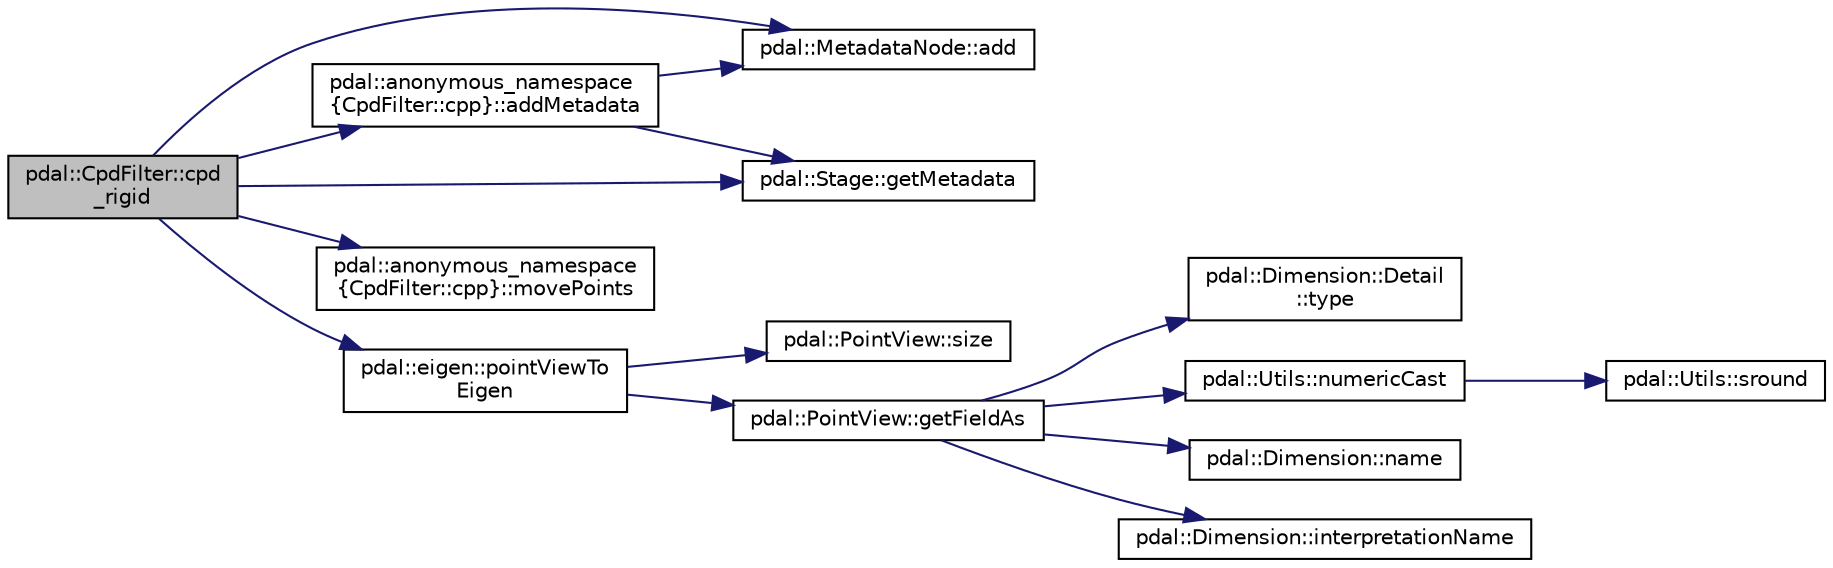digraph "pdal::CpdFilter::cpd_rigid"
{
  edge [fontname="Helvetica",fontsize="10",labelfontname="Helvetica",labelfontsize="10"];
  node [fontname="Helvetica",fontsize="10",shape=record];
  rankdir="LR";
  Node1 [label="pdal::CpdFilter::cpd\l_rigid",height=0.2,width=0.4,color="black", fillcolor="grey75", style="filled", fontcolor="black"];
  Node1 -> Node2 [color="midnightblue",fontsize="10",style="solid",fontname="Helvetica"];
  Node2 [label="pdal::MetadataNode::add",height=0.2,width=0.4,color="black", fillcolor="white", style="filled",URL="$classpdal_1_1MetadataNode.html#af2c1c5d91f6ab47a804aa8a0a1b043c2"];
  Node1 -> Node3 [color="midnightblue",fontsize="10",style="solid",fontname="Helvetica"];
  Node3 [label="pdal::anonymous_namespace\l\{CpdFilter::cpp\}::addMetadata",height=0.2,width=0.4,color="black", fillcolor="white", style="filled",URL="$namespacepdal_1_1anonymous__namespace_02CpdFilter_8cpp_03.html#aef63bff6713673839835a68823132c33"];
  Node3 -> Node4 [color="midnightblue",fontsize="10",style="solid",fontname="Helvetica"];
  Node4 [label="pdal::Stage::getMetadata",height=0.2,width=0.4,color="black", fillcolor="white", style="filled",URL="$classpdal_1_1Stage.html#a03070b4d2496f6c0993fb0dfe16cc8e0"];
  Node3 -> Node2 [color="midnightblue",fontsize="10",style="solid",fontname="Helvetica"];
  Node1 -> Node4 [color="midnightblue",fontsize="10",style="solid",fontname="Helvetica"];
  Node1 -> Node5 [color="midnightblue",fontsize="10",style="solid",fontname="Helvetica"];
  Node5 [label="pdal::anonymous_namespace\l\{CpdFilter::cpp\}::movePoints",height=0.2,width=0.4,color="black", fillcolor="white", style="filled",URL="$namespacepdal_1_1anonymous__namespace_02CpdFilter_8cpp_03.html#a62960203deaa50dacd15380e89cfd396"];
  Node1 -> Node6 [color="midnightblue",fontsize="10",style="solid",fontname="Helvetica"];
  Node6 [label="pdal::eigen::pointViewTo\lEigen",height=0.2,width=0.4,color="black", fillcolor="white", style="filled",URL="$namespacepdal_1_1eigen.html#a8cca9caad55d997fe9e961272c2cea8c"];
  Node6 -> Node7 [color="midnightblue",fontsize="10",style="solid",fontname="Helvetica"];
  Node7 [label="pdal::PointView::size",height=0.2,width=0.4,color="black", fillcolor="white", style="filled",URL="$classpdal_1_1PointView.html#a4c2fba9b5d7a61f19a558bb08405555d"];
  Node6 -> Node8 [color="midnightblue",fontsize="10",style="solid",fontname="Helvetica"];
  Node8 [label="pdal::PointView::getFieldAs",height=0.2,width=0.4,color="black", fillcolor="white", style="filled",URL="$classpdal_1_1PointView.html#a4c594a6d2a469e594988194ccf125a15"];
  Node8 -> Node9 [color="midnightblue",fontsize="10",style="solid",fontname="Helvetica"];
  Node9 [label="pdal::Dimension::Detail\l::type",height=0.2,width=0.4,color="black", fillcolor="white", style="filled",URL="$classpdal_1_1Dimension_1_1Detail.html#adf5961976b7fce3d90a0dddd50519a7c"];
  Node8 -> Node10 [color="midnightblue",fontsize="10",style="solid",fontname="Helvetica"];
  Node10 [label="pdal::Utils::numericCast",height=0.2,width=0.4,color="black", fillcolor="white", style="filled",URL="$namespacepdal_1_1Utils.html#a33d614ac71aa03aaa5c10a242c4d14ac"];
  Node10 -> Node11 [color="midnightblue",fontsize="10",style="solid",fontname="Helvetica"];
  Node11 [label="pdal::Utils::sround",height=0.2,width=0.4,color="black", fillcolor="white", style="filled",URL="$namespacepdal_1_1Utils.html#a06833597f1fc4287966cfa0867128e59"];
  Node8 -> Node12 [color="midnightblue",fontsize="10",style="solid",fontname="Helvetica"];
  Node12 [label="pdal::Dimension::name",height=0.2,width=0.4,color="black", fillcolor="white", style="filled",URL="$namespacepdal_1_1Dimension.html#af3176b0b7e6b4be000317846cf7c2718"];
  Node8 -> Node13 [color="midnightblue",fontsize="10",style="solid",fontname="Helvetica"];
  Node13 [label="pdal::Dimension::interpretationName",height=0.2,width=0.4,color="black", fillcolor="white", style="filled",URL="$namespacepdal_1_1Dimension.html#acc41232ae1e707d6c928ffb9a56592d3"];
}
